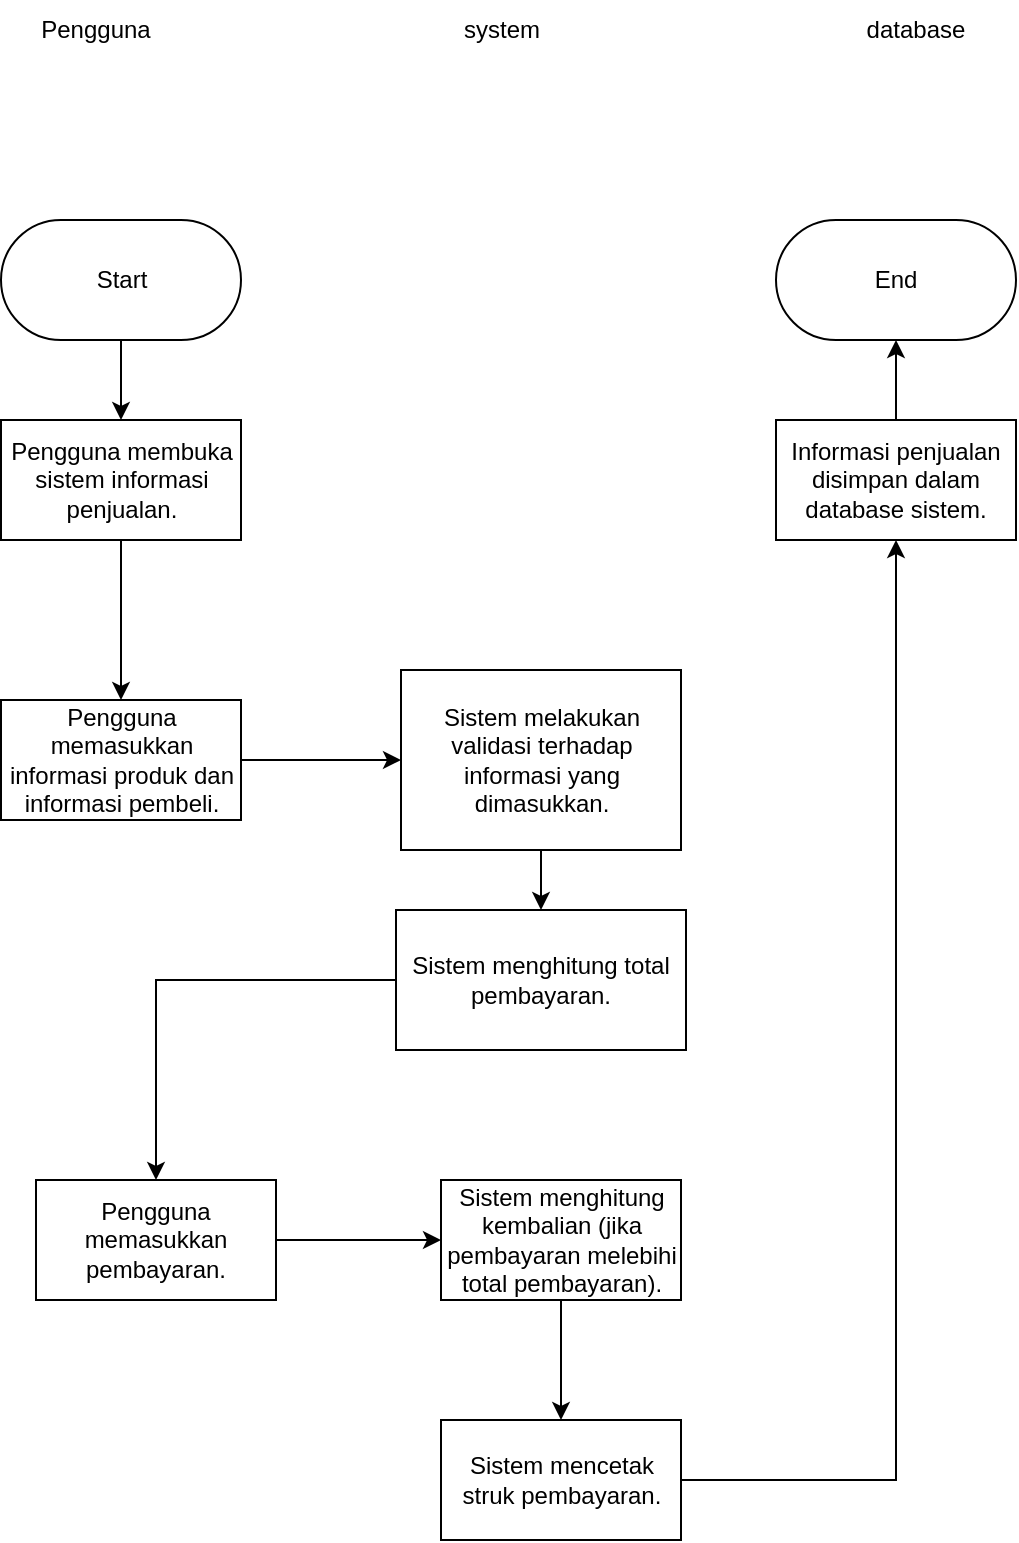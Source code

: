 <mxfile version="21.5.0" type="github">
  <diagram name="Page-1" id="nxd_kya7xS_pJ5B8tWJU">
    <mxGraphModel dx="1760" dy="868" grid="1" gridSize="10" guides="1" tooltips="1" connect="1" arrows="1" fold="1" page="1" pageScale="1" pageWidth="827" pageHeight="1169" math="0" shadow="0">
      <root>
        <mxCell id="0" />
        <mxCell id="1" parent="0" />
        <mxCell id="tTpLCvCeAeb88BYXopIM-5" value="" style="edgeStyle=orthogonalEdgeStyle;rounded=0;orthogonalLoop=1;jettySize=auto;html=1;" parent="1" source="tTpLCvCeAeb88BYXopIM-2" target="tTpLCvCeAeb88BYXopIM-4" edge="1">
          <mxGeometry relative="1" as="geometry" />
        </mxCell>
        <mxCell id="tTpLCvCeAeb88BYXopIM-2" value="Pengguna membuka sistem informasi penjualan." style="rounded=0;whiteSpace=wrap;html=1;" parent="1" vertex="1">
          <mxGeometry x="192.5" y="340" width="120" height="60" as="geometry" />
        </mxCell>
        <mxCell id="tTpLCvCeAeb88BYXopIM-7" value="" style="edgeStyle=orthogonalEdgeStyle;rounded=0;orthogonalLoop=1;jettySize=auto;html=1;" parent="1" source="tTpLCvCeAeb88BYXopIM-4" target="tTpLCvCeAeb88BYXopIM-6" edge="1">
          <mxGeometry relative="1" as="geometry" />
        </mxCell>
        <mxCell id="tTpLCvCeAeb88BYXopIM-4" value="Pengguna memasukkan informasi produk dan informasi pembeli." style="rounded=0;whiteSpace=wrap;html=1;" parent="1" vertex="1">
          <mxGeometry x="192.5" y="480" width="120" height="60" as="geometry" />
        </mxCell>
        <mxCell id="tTpLCvCeAeb88BYXopIM-9" value="" style="edgeStyle=orthogonalEdgeStyle;rounded=0;orthogonalLoop=1;jettySize=auto;html=1;" parent="1" source="tTpLCvCeAeb88BYXopIM-6" target="tTpLCvCeAeb88BYXopIM-8" edge="1">
          <mxGeometry relative="1" as="geometry" />
        </mxCell>
        <mxCell id="tTpLCvCeAeb88BYXopIM-6" value="Sistem melakukan validasi terhadap informasi yang dimasukkan." style="rounded=0;whiteSpace=wrap;html=1;" parent="1" vertex="1">
          <mxGeometry x="392.5" y="465" width="140" height="90" as="geometry" />
        </mxCell>
        <mxCell id="tTpLCvCeAeb88BYXopIM-11" value="" style="edgeStyle=orthogonalEdgeStyle;rounded=0;orthogonalLoop=1;jettySize=auto;html=1;" parent="1" source="tTpLCvCeAeb88BYXopIM-8" target="tTpLCvCeAeb88BYXopIM-10" edge="1">
          <mxGeometry relative="1" as="geometry" />
        </mxCell>
        <mxCell id="tTpLCvCeAeb88BYXopIM-8" value=" Sistem menghitung total pembayaran." style="rounded=0;whiteSpace=wrap;html=1;" parent="1" vertex="1">
          <mxGeometry x="390" y="585" width="145" height="70" as="geometry" />
        </mxCell>
        <mxCell id="tTpLCvCeAeb88BYXopIM-13" value="" style="edgeStyle=orthogonalEdgeStyle;rounded=0;orthogonalLoop=1;jettySize=auto;html=1;" parent="1" source="tTpLCvCeAeb88BYXopIM-10" target="tTpLCvCeAeb88BYXopIM-12" edge="1">
          <mxGeometry relative="1" as="geometry" />
        </mxCell>
        <mxCell id="tTpLCvCeAeb88BYXopIM-10" value=" Pengguna memasukkan pembayaran." style="rounded=0;whiteSpace=wrap;html=1;" parent="1" vertex="1">
          <mxGeometry x="210" y="720" width="120" height="60" as="geometry" />
        </mxCell>
        <mxCell id="tTpLCvCeAeb88BYXopIM-15" value="" style="edgeStyle=orthogonalEdgeStyle;rounded=0;orthogonalLoop=1;jettySize=auto;html=1;" parent="1" source="tTpLCvCeAeb88BYXopIM-12" target="tTpLCvCeAeb88BYXopIM-14" edge="1">
          <mxGeometry relative="1" as="geometry" />
        </mxCell>
        <mxCell id="tTpLCvCeAeb88BYXopIM-12" value="Sistem menghitung kembalian (jika pembayaran melebihi total pembayaran)." style="rounded=0;whiteSpace=wrap;html=1;" parent="1" vertex="1">
          <mxGeometry x="412.5" y="720" width="120" height="60" as="geometry" />
        </mxCell>
        <mxCell id="tTpLCvCeAeb88BYXopIM-17" value="" style="edgeStyle=orthogonalEdgeStyle;rounded=0;orthogonalLoop=1;jettySize=auto;html=1;" parent="1" source="tTpLCvCeAeb88BYXopIM-14" target="tTpLCvCeAeb88BYXopIM-16" edge="1">
          <mxGeometry relative="1" as="geometry" />
        </mxCell>
        <mxCell id="tTpLCvCeAeb88BYXopIM-14" value="Sistem mencetak struk pembayaran." style="rounded=0;whiteSpace=wrap;html=1;" parent="1" vertex="1">
          <mxGeometry x="412.5" y="840" width="120" height="60" as="geometry" />
        </mxCell>
        <mxCell id="Kay5UgFzlZS0HPPdwSpz-6" value="" style="edgeStyle=orthogonalEdgeStyle;rounded=0;orthogonalLoop=1;jettySize=auto;html=1;" edge="1" parent="1" source="tTpLCvCeAeb88BYXopIM-16" target="Kay5UgFzlZS0HPPdwSpz-5">
          <mxGeometry relative="1" as="geometry" />
        </mxCell>
        <mxCell id="tTpLCvCeAeb88BYXopIM-16" value="Informasi penjualan disimpan dalam database sistem." style="rounded=0;whiteSpace=wrap;html=1;" parent="1" vertex="1">
          <mxGeometry x="580" y="340" width="120" height="60" as="geometry" />
        </mxCell>
        <mxCell id="Kay5UgFzlZS0HPPdwSpz-4" value="" style="edgeStyle=orthogonalEdgeStyle;rounded=0;orthogonalLoop=1;jettySize=auto;html=1;" edge="1" parent="1" source="Kay5UgFzlZS0HPPdwSpz-3" target="tTpLCvCeAeb88BYXopIM-2">
          <mxGeometry relative="1" as="geometry" />
        </mxCell>
        <mxCell id="Kay5UgFzlZS0HPPdwSpz-3" value="Start" style="rounded=1;whiteSpace=wrap;html=1;arcSize=50;" vertex="1" parent="1">
          <mxGeometry x="192.5" y="240" width="120" height="60" as="geometry" />
        </mxCell>
        <mxCell id="Kay5UgFzlZS0HPPdwSpz-5" value="End" style="rounded=1;whiteSpace=wrap;html=1;arcSize=50;" vertex="1" parent="1">
          <mxGeometry x="580" y="240" width="120" height="60" as="geometry" />
        </mxCell>
        <mxCell id="Kay5UgFzlZS0HPPdwSpz-8" value="Pengguna" style="text;html=1;strokeColor=none;fillColor=none;align=center;verticalAlign=middle;whiteSpace=wrap;rounded=0;" vertex="1" parent="1">
          <mxGeometry x="210" y="130" width="60" height="30" as="geometry" />
        </mxCell>
        <mxCell id="Kay5UgFzlZS0HPPdwSpz-10" value="system" style="text;html=1;strokeColor=none;fillColor=none;align=center;verticalAlign=middle;whiteSpace=wrap;rounded=0;" vertex="1" parent="1">
          <mxGeometry x="412.5" y="130" width="60" height="30" as="geometry" />
        </mxCell>
        <mxCell id="Kay5UgFzlZS0HPPdwSpz-11" value="database" style="text;html=1;strokeColor=none;fillColor=none;align=center;verticalAlign=middle;whiteSpace=wrap;rounded=0;" vertex="1" parent="1">
          <mxGeometry x="620" y="130" width="60" height="30" as="geometry" />
        </mxCell>
      </root>
    </mxGraphModel>
  </diagram>
</mxfile>
